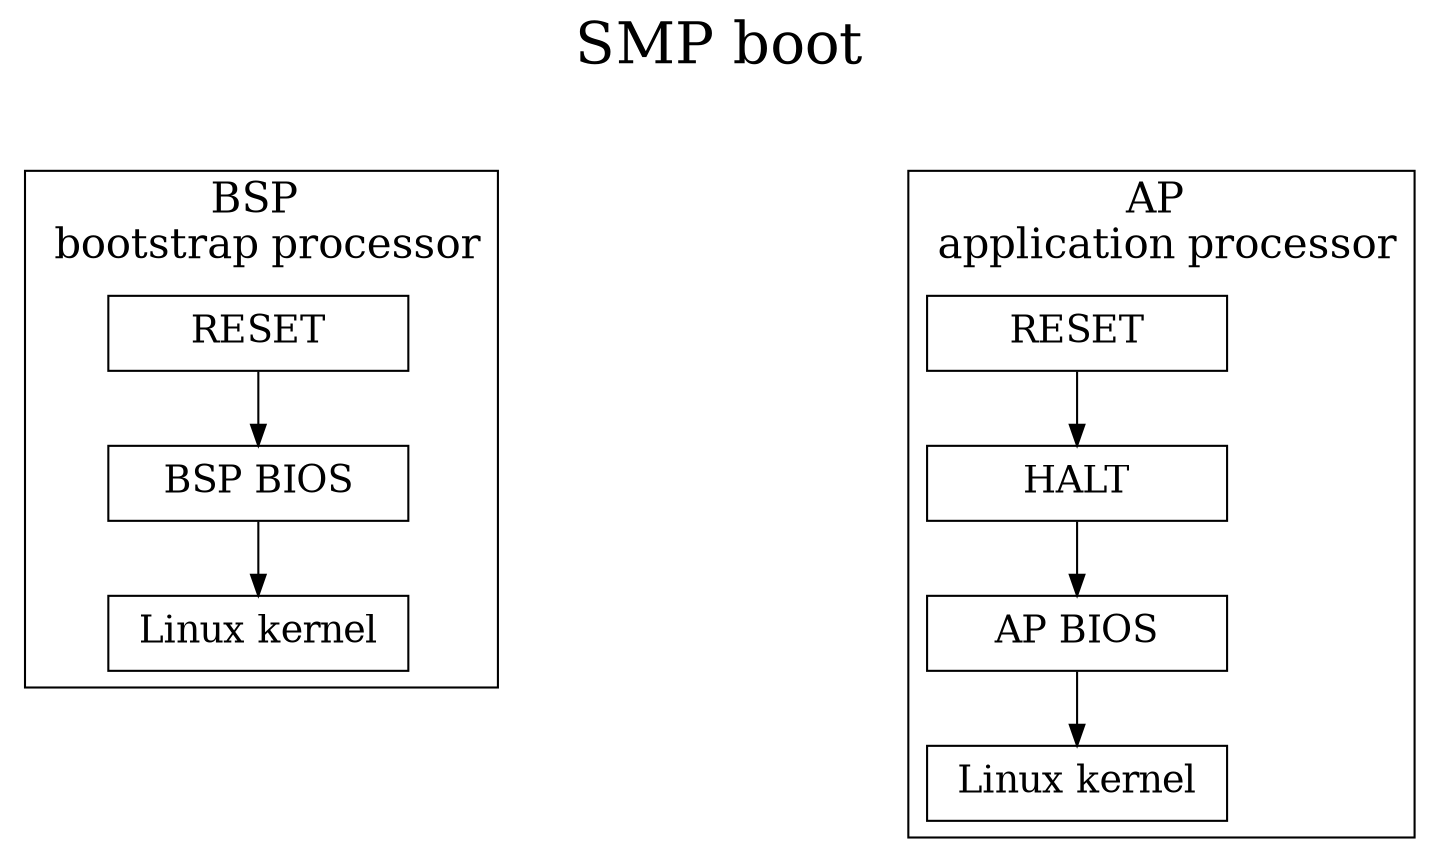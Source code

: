 digraph smp{
	node[shape = box; fontsize = 18; width = 2];
	label = "SMP boot\n "; fontsize = 28; labelloc = t;
	ranksep = 0.5;

	subgraph cluster0{
		label = "BSP \n bootstrap processor"; fontsize = 20;
		reset1[label = "RESET"];
		bios1[label = "BSP BIOS"];	
		kernel1[label = "Linux kernel"];

		reset1 -> bios1 -> kernel1;
	}

	test1[width = 2.5; style = invis];

	subgraph cluster1{
		label = "AP \n application processor"; fontsize = 20;

		reset2[label = "RESET"]; 
		bios2[label = "AP BIOS"];
		halt2[label = "HALT"];
		kernel2[label = "Linux kernel"];

		reset2 -> halt2 -> bios2 -> kernel2;
	}

}